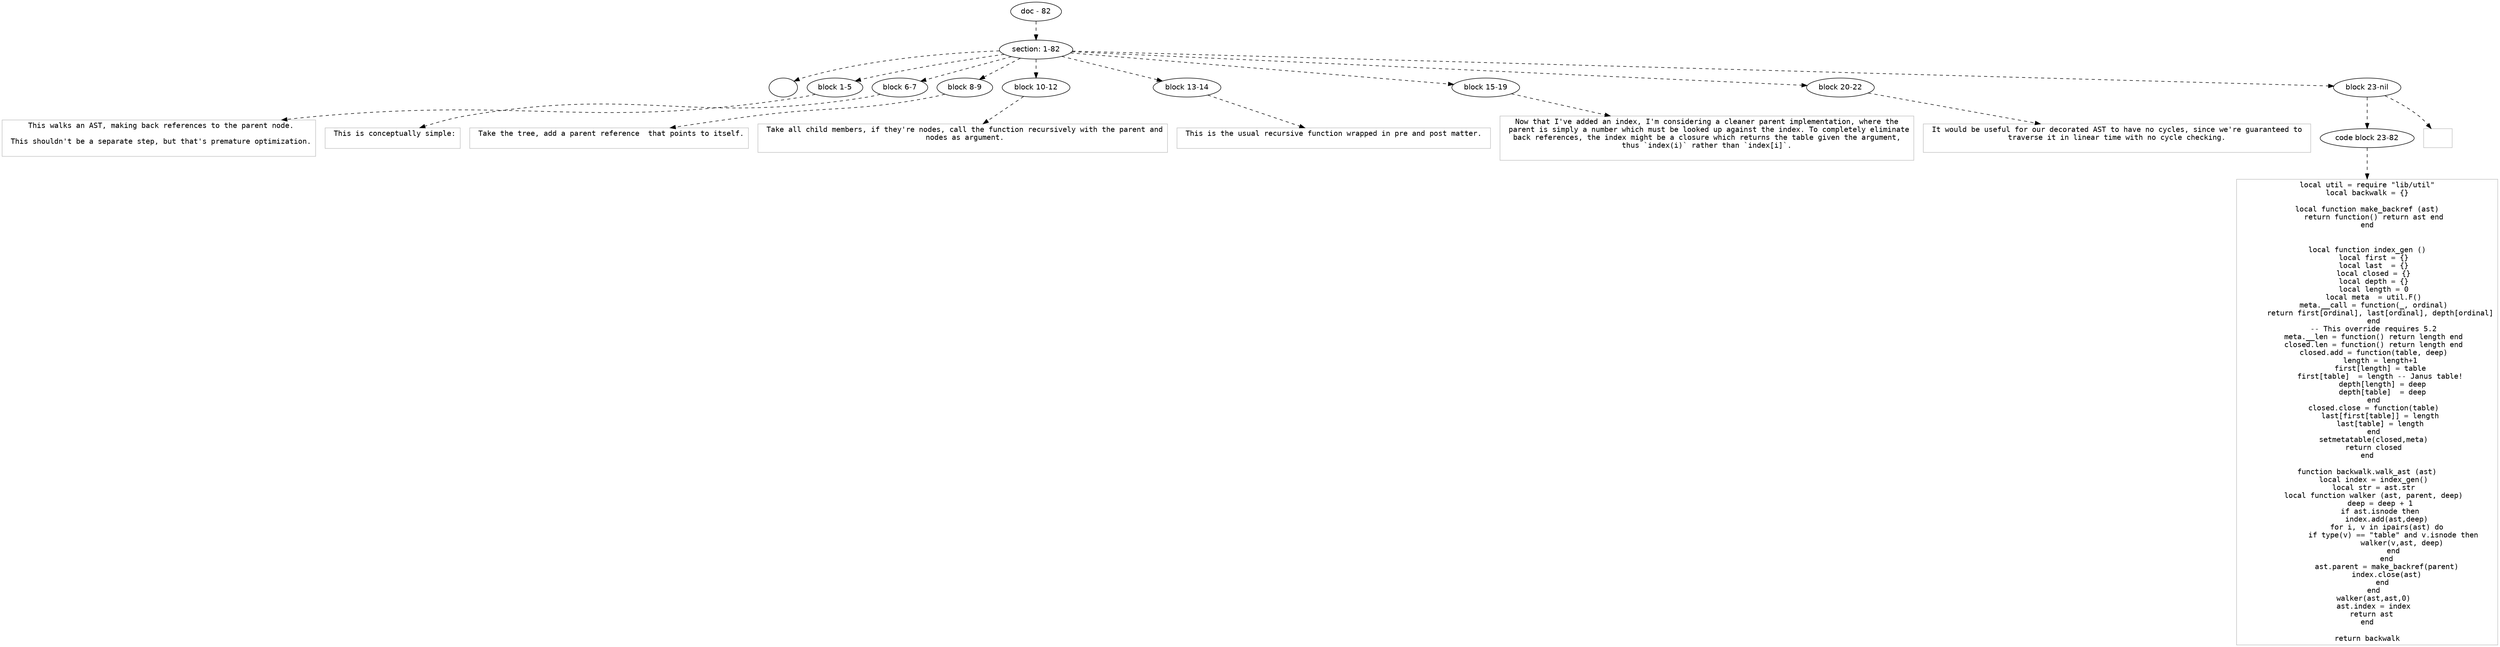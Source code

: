 digraph hierarchy {

node [fontname=Helvetica]
edge [style=dashed]

doc_0 [label="doc - 82"]

doc_0 -> { section_1}
{rank=same; section_1}

section_1 [label="section: 1-82"]

section_1 -> { header_2 block_3 block_4 block_5 block_6 block_7 block_8 block_9 block_10}
{rank=same; header_2 block_3 block_4 block_5 block_6 block_7 block_8 block_9 block_10}

header_2 [label=""]
block_3 [label="block 1-5"]
block_4 [label="block 6-7"]
block_5 [label="block 8-9"]
block_6 [label="block 10-12"]
block_7 [label="block 13-14"]
block_8 [label="block 15-19"]
block_9 [label="block 20-22"]
block_10 [label="block 23-nil"]


block_3 -> leaf_11
leaf_11  [color=Gray,shape=rectangle,fontname=Inconsolata,label=" This walks an AST, making back references to the parent node.
 
 This shouldn't be a separate step, but that's premature optimization.

"]
block_4 -> leaf_12
leaf_12  [color=Gray,shape=rectangle,fontname=Inconsolata,label=" This is conceptually simple:

"]
block_5 -> leaf_13
leaf_13  [color=Gray,shape=rectangle,fontname=Inconsolata,label=" Take the tree, add a parent reference  that points to itself.

"]
block_6 -> leaf_14
leaf_14  [color=Gray,shape=rectangle,fontname=Inconsolata,label=" Take all child members, if they're nodes, call the function recursively with the parent and
 nodes as argument.

"]
block_7 -> leaf_15
leaf_15  [color=Gray,shape=rectangle,fontname=Inconsolata,label=" This is the usual recursive function wrapped in pre and post matter. 

"]
block_8 -> leaf_16
leaf_16  [color=Gray,shape=rectangle,fontname=Inconsolata,label=" Now that I've added an index, I'm considering a cleaner parent implementation, where the 
 parent is simply a number which must be looked up against the index. To completely eliminate
 back references, the index might be a closure which returns the table given the argument, 
 thus `index(i)` rather than `index[i]`. 

"]
block_9 -> leaf_17
leaf_17  [color=Gray,shape=rectangle,fontname=Inconsolata,label=" It would be useful for our decorated AST to have no cycles, since we're guaranteed to 
 traverse it in linear time with no cycle checking. 

"]block_10 -> { codeblock_18}
{rank=same; codeblock_18}

codeblock_18 [label="code block 23-82"]


codeblock_18 -> leaf_19
leaf_19  [color=Gray,shape=rectangle,fontname=Inconsolata,label="local util = require \"lib/util\"
local backwalk = {}

local function make_backref (ast)
   return function() return ast end
end


local function index_gen ()
   local first = {}
   local last  = {}
   local closed = {}
   local depth = {}
   local length = 0
   local meta  = util.F()
   meta.__call = function(_, ordinal)
      return first[ordinal], last[ordinal], depth[ordinal]
   end
   -- This override requires 5.2
   meta.__len = function() return length end
   closed.len = function() return length end
   closed.add = function(table, deep)
      length = length+1
      first[length] = table
      first[table]  = length -- Janus table!
       depth[length] = deep
       depth[table]  = deep
   end
   closed.close = function(table)
      last[first[table]] = length
      last[table] = length
   end
   setmetatable(closed,meta)
   return closed
end

function backwalk.walk_ast (ast)
   local index = index_gen()
   local str = ast.str
   local function walker (ast, parent, deep)
      deep = deep + 1
      if ast.isnode then
         index.add(ast,deep)
         for i, v in ipairs(ast) do
            if type(v) == \"table\" and v.isnode then
                walker(v,ast, deep)
            end
         end
         ast.parent = make_backref(parent)
         index.close(ast)
       end
   end
   walker(ast,ast,0)
   ast.index = index
   return ast 
end

return backwalk
"]
block_10 -> leaf_20
leaf_20  [color=Gray,shape=rectangle,fontname=Inconsolata,label="
"]
}
